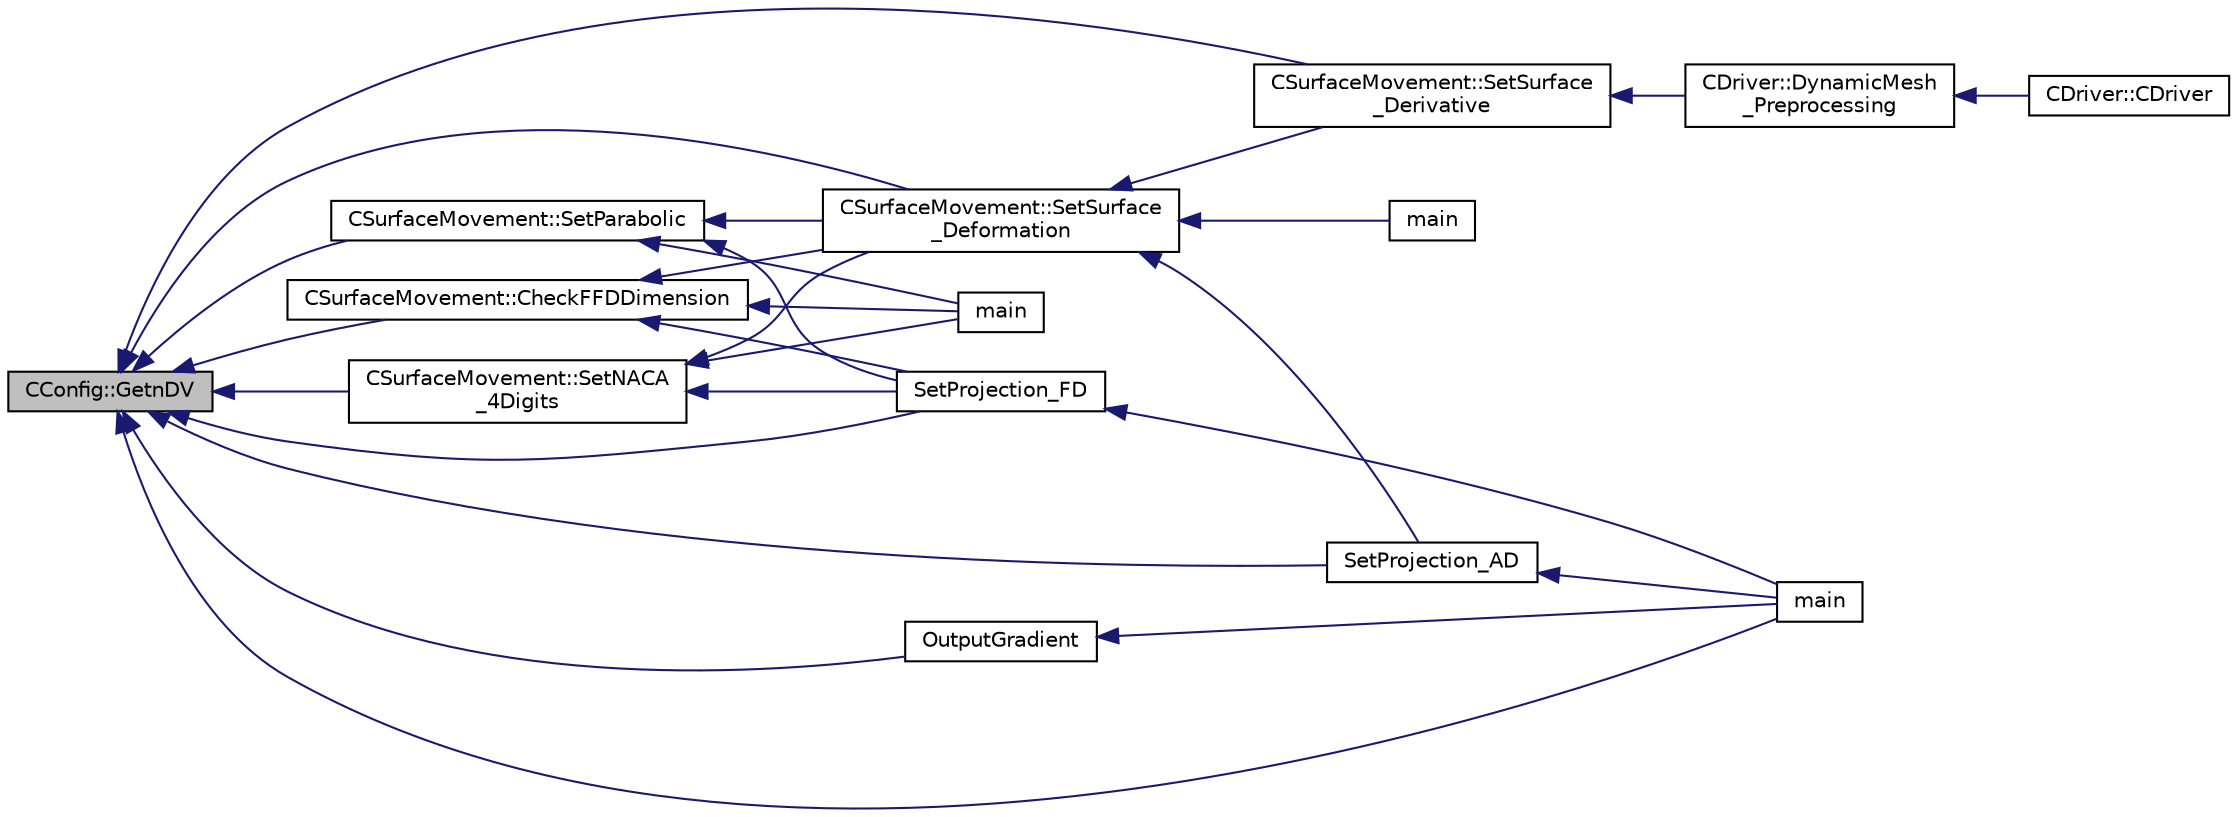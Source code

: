 digraph "CConfig::GetnDV"
{
  edge [fontname="Helvetica",fontsize="10",labelfontname="Helvetica",labelfontsize="10"];
  node [fontname="Helvetica",fontsize="10",shape=record];
  rankdir="LR";
  Node8416 [label="CConfig::GetnDV",height=0.2,width=0.4,color="black", fillcolor="grey75", style="filled", fontcolor="black"];
  Node8416 -> Node8417 [dir="back",color="midnightblue",fontsize="10",style="solid",fontname="Helvetica"];
  Node8417 [label="CSurfaceMovement::SetSurface\l_Deformation",height=0.2,width=0.4,color="black", fillcolor="white", style="filled",URL="$class_c_surface_movement.html#a23bec9fbe1bcd7f6117100de93381ac3",tooltip="Set the surface/boundary deformation. "];
  Node8417 -> Node8418 [dir="back",color="midnightblue",fontsize="10",style="solid",fontname="Helvetica"];
  Node8418 [label="CSurfaceMovement::SetSurface\l_Derivative",height=0.2,width=0.4,color="black", fillcolor="white", style="filled",URL="$class_c_surface_movement.html#af6aac73d04565bf6e9b81305b66e97e7",tooltip="Set derivatives of the surface/boundary deformation. "];
  Node8418 -> Node8419 [dir="back",color="midnightblue",fontsize="10",style="solid",fontname="Helvetica"];
  Node8419 [label="CDriver::DynamicMesh\l_Preprocessing",height=0.2,width=0.4,color="black", fillcolor="white", style="filled",URL="$class_c_driver.html#af585d91d9c08dbddcc2b3e67dd5f5af9",tooltip="GridMovement_Preprocessing. "];
  Node8419 -> Node8420 [dir="back",color="midnightblue",fontsize="10",style="solid",fontname="Helvetica"];
  Node8420 [label="CDriver::CDriver",height=0.2,width=0.4,color="black", fillcolor="white", style="filled",URL="$class_c_driver.html#a3fca4a013a6efa9bbb38fe78a86b5f3d",tooltip="Constructor of the class. "];
  Node8417 -> Node8421 [dir="back",color="midnightblue",fontsize="10",style="solid",fontname="Helvetica"];
  Node8421 [label="main",height=0.2,width=0.4,color="black", fillcolor="white", style="filled",URL="$_s_u2___d_e_f_8cpp.html#a0ddf1224851353fc92bfbff6f499fa97"];
  Node8417 -> Node8422 [dir="back",color="midnightblue",fontsize="10",style="solid",fontname="Helvetica"];
  Node8422 [label="SetProjection_AD",height=0.2,width=0.4,color="black", fillcolor="white", style="filled",URL="$_s_u2___d_o_t_8cpp.html#a3fceed882e8eb3d6796c8e8396af7d87",tooltip="Projection of the surface sensitivity using algorithmic differentiation (AD). "];
  Node8422 -> Node8423 [dir="back",color="midnightblue",fontsize="10",style="solid",fontname="Helvetica"];
  Node8423 [label="main",height=0.2,width=0.4,color="black", fillcolor="white", style="filled",URL="$_s_u2___d_o_t_8cpp.html#a0ddf1224851353fc92bfbff6f499fa97"];
  Node8416 -> Node8418 [dir="back",color="midnightblue",fontsize="10",style="solid",fontname="Helvetica"];
  Node8416 -> Node8424 [dir="back",color="midnightblue",fontsize="10",style="solid",fontname="Helvetica"];
  Node8424 [label="CSurfaceMovement::CheckFFDDimension",height=0.2,width=0.4,color="black", fillcolor="white", style="filled",URL="$class_c_surface_movement.html#ac96d720da758ca2e213d8198ba738525",tooltip="Check the intersections of the FFD with the surface. "];
  Node8424 -> Node8417 [dir="back",color="midnightblue",fontsize="10",style="solid",fontname="Helvetica"];
  Node8424 -> Node8425 [dir="back",color="midnightblue",fontsize="10",style="solid",fontname="Helvetica"];
  Node8425 [label="SetProjection_FD",height=0.2,width=0.4,color="black", fillcolor="white", style="filled",URL="$_s_u2___d_o_t_8cpp.html#a5c5163a755085e03f1dfa23aeb7e21f2",tooltip="Projection of the surface sensitivity using finite differences (FD). "];
  Node8425 -> Node8423 [dir="back",color="midnightblue",fontsize="10",style="solid",fontname="Helvetica"];
  Node8424 -> Node8426 [dir="back",color="midnightblue",fontsize="10",style="solid",fontname="Helvetica"];
  Node8426 [label="main",height=0.2,width=0.4,color="black", fillcolor="white", style="filled",URL="$_s_u2___g_e_o_8cpp.html#a0ddf1224851353fc92bfbff6f499fa97"];
  Node8416 -> Node8427 [dir="back",color="midnightblue",fontsize="10",style="solid",fontname="Helvetica"];
  Node8427 [label="CSurfaceMovement::SetNACA\l_4Digits",height=0.2,width=0.4,color="black", fillcolor="white", style="filled",URL="$class_c_surface_movement.html#a4314f756ad57cd05374da8a0584265ef",tooltip="Set a NACA 4 digits airfoil family for airfoil deformation. "];
  Node8427 -> Node8417 [dir="back",color="midnightblue",fontsize="10",style="solid",fontname="Helvetica"];
  Node8427 -> Node8425 [dir="back",color="midnightblue",fontsize="10",style="solid",fontname="Helvetica"];
  Node8427 -> Node8426 [dir="back",color="midnightblue",fontsize="10",style="solid",fontname="Helvetica"];
  Node8416 -> Node8428 [dir="back",color="midnightblue",fontsize="10",style="solid",fontname="Helvetica"];
  Node8428 [label="CSurfaceMovement::SetParabolic",height=0.2,width=0.4,color="black", fillcolor="white", style="filled",URL="$class_c_surface_movement.html#a497bd9c53b26c086961679d9632a30c0",tooltip="Set a parabolic family for airfoil deformation. "];
  Node8428 -> Node8417 [dir="back",color="midnightblue",fontsize="10",style="solid",fontname="Helvetica"];
  Node8428 -> Node8425 [dir="back",color="midnightblue",fontsize="10",style="solid",fontname="Helvetica"];
  Node8428 -> Node8426 [dir="back",color="midnightblue",fontsize="10",style="solid",fontname="Helvetica"];
  Node8416 -> Node8423 [dir="back",color="midnightblue",fontsize="10",style="solid",fontname="Helvetica"];
  Node8416 -> Node8425 [dir="back",color="midnightblue",fontsize="10",style="solid",fontname="Helvetica"];
  Node8416 -> Node8422 [dir="back",color="midnightblue",fontsize="10",style="solid",fontname="Helvetica"];
  Node8416 -> Node8429 [dir="back",color="midnightblue",fontsize="10",style="solid",fontname="Helvetica"];
  Node8429 [label="OutputGradient",height=0.2,width=0.4,color="black", fillcolor="white", style="filled",URL="$_s_u2___d_o_t_8cpp.html#a6325f0b5516157a9727d2fda90883491",tooltip="Prints the gradient information to a file. "];
  Node8429 -> Node8423 [dir="back",color="midnightblue",fontsize="10",style="solid",fontname="Helvetica"];
}
